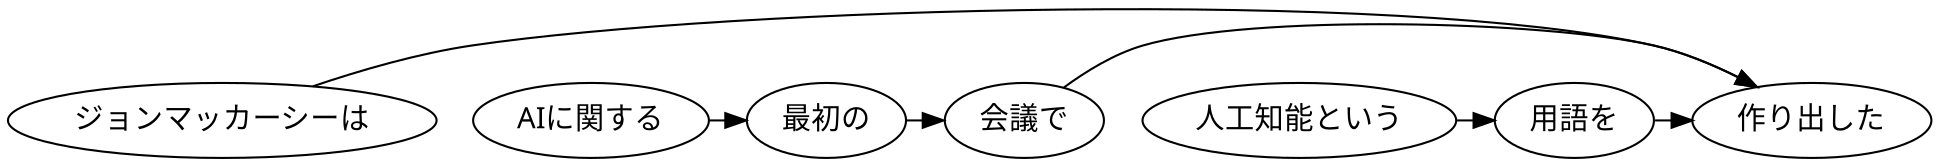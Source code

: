 digraph graph_name {
node [fontname = "MS Gothic"];
ジョンマッカーシーは -> 作り出した;
AIに関する -> 最初の;
最初の -> 会議で;
会議で -> 作り出した;
人工知能という -> 用語を;
用語を -> 作り出した;
{rank=same; ジョンマッカーシーは, AIに関する, 最初の, 会議で, 人工知能という, 用語を, 作り出した;}}